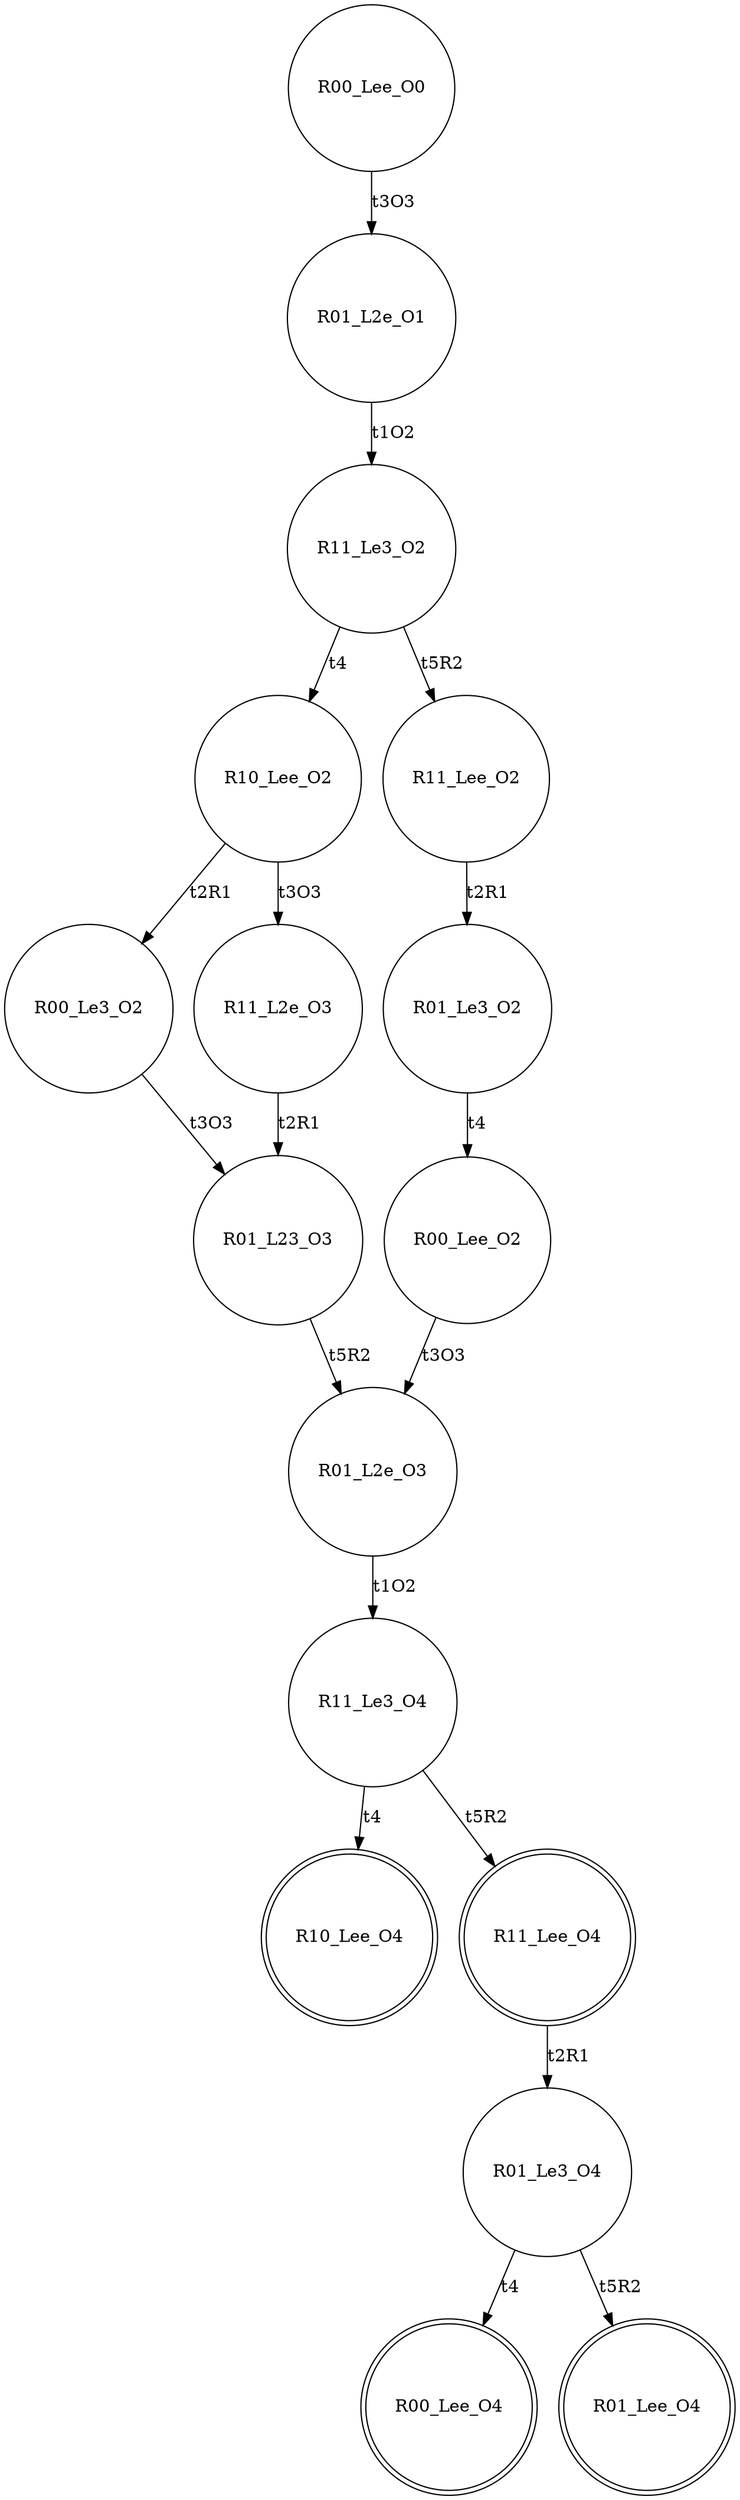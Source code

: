 digraph SCe {
node [shape=circle]; R00_Lee_O0 ;
node [shape=circle]; R01_L2e_O1 ;
node [shape=circle]; R11_Le3_O2 ;
node [shape=circle]; R10_Lee_O2 ;
node [shape=circle]; R00_Le3_O2 ;
node [shape=circle]; R01_L23_O3 ;
node [shape=circle]; R01_L2e_O3 ;
node [shape=circle]; R11_Le3_O4 ;
node [shape=doublecircle]; R10_Lee_O4 ;
node [shape=doublecircle]; R11_Lee_O4 ;
node [shape=circle]; R01_Le3_O4 ;
node [shape=doublecircle]; R00_Lee_O4 ;
node [shape=doublecircle]; R01_Lee_O4 ;
node [shape=circle]; R11_L2e_O3 ;
node [shape=circle]; R11_Lee_O2 ;
node [shape=circle]; R01_Le3_O2 ;
node [shape=circle]; R00_Lee_O2 ;
R00_Lee_O0 -> R01_L2e_O1 [label=t3O3]
R01_L2e_O1 -> R11_Le3_O2 [label=t1O2]
R11_Le3_O2 -> R11_Lee_O2 [label=t5R2]
R11_Le3_O2 -> R10_Lee_O2 [label=t4]
R10_Lee_O2 -> R11_L2e_O3 [label=t3O3]
R10_Lee_O2 -> R00_Le3_O2 [label=t2R1]
R00_Le3_O2 -> R01_L23_O3 [label=t3O3]
R01_L23_O3 -> R01_L2e_O3 [label=t5R2]
R01_L2e_O3 -> R11_Le3_O4 [label=t1O2]
R11_Le3_O4 -> R11_Lee_O4 [label=t5R2]
R11_Le3_O4 -> R10_Lee_O4 [label=t4]
R11_Lee_O4 -> R01_Le3_O4 [label=t2R1]
R01_Le3_O4 -> R01_Lee_O4 [label=t5R2]
R01_Le3_O4 -> R00_Lee_O4 [label=t4]
R11_L2e_O3 -> R01_L23_O3 [label=t2R1]
R11_Lee_O2 -> R01_Le3_O2 [label=t2R1]
R01_Le3_O2 -> R00_Lee_O2 [label=t4]
R00_Lee_O2 -> R01_L2e_O3 [label=t3O3]
}